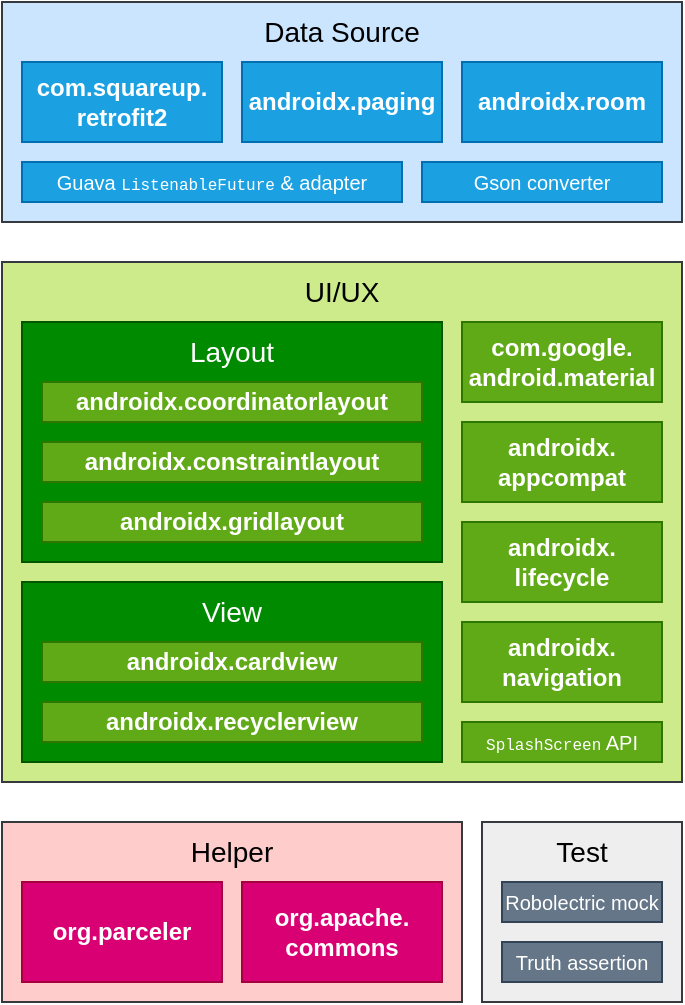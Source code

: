 <mxfile version="24.7.17" pages="3">
  <diagram name="dependencies" id="Z66_oNA3LDT2TWpV4_Dd">
    <mxGraphModel dx="2074" dy="1128" grid="1" gridSize="10" guides="1" tooltips="1" connect="1" arrows="1" fold="1" page="1" pageScale="1" pageWidth="420" pageHeight="580" math="0" shadow="0">
      <root>
        <mxCell id="0" />
        <mxCell id="1" parent="0" />
        <mxCell id="Yk6LwgMBLTxRyezcrGgj-11" value="UI/UX" style="rounded=0;whiteSpace=wrap;html=1;verticalAlign=top;fillColor=#cdeb8b;strokeColor=#36393d;fontSize=14;fontColor=#000000;" parent="1" vertex="1">
          <mxGeometry x="40" y="170" width="340" height="260" as="geometry" />
        </mxCell>
        <mxCell id="Yk6LwgMBLTxRyezcrGgj-12" value="com.&lt;span style=&quot;background-color: initial;&quot;&gt;google.&lt;/span&gt;&lt;div&gt;&lt;div&gt;android&lt;span style=&quot;background-color: initial;&quot;&gt;.&lt;/span&gt;&lt;span style=&quot;background-color: initial;&quot;&gt;material&lt;/span&gt;&lt;/div&gt;&lt;/div&gt;" style="rounded=0;whiteSpace=wrap;html=1;fontSize=12;fontStyle=1;fillColor=#60a917;strokeColor=#2D7600;fontColor=#ffffff;" parent="1" vertex="1">
          <mxGeometry x="270" y="200" width="100" height="40" as="geometry" />
        </mxCell>
        <mxCell id="Yk6LwgMBLTxRyezcrGgj-1" value="Data Source" style="rounded=0;whiteSpace=wrap;html=1;verticalAlign=top;fillColor=#cce5ff;strokeColor=#36393d;fontSize=14;fontColor=#000000;" parent="1" vertex="1">
          <mxGeometry x="40" y="40" width="340" height="110" as="geometry" />
        </mxCell>
        <mxCell id="Yk6LwgMBLTxRyezcrGgj-2" value="com.squareup.&lt;div&gt;retrofit2&lt;/div&gt;" style="rounded=0;whiteSpace=wrap;html=1;fontSize=12;fontStyle=1;fillColor=#1ba1e2;strokeColor=#006EAF;fontColor=#ffffff;" parent="1" vertex="1">
          <mxGeometry x="50" y="70" width="100" height="40" as="geometry" />
        </mxCell>
        <mxCell id="Yk6LwgMBLTxRyezcrGgj-3" value="androidx.paging" style="rounded=0;whiteSpace=wrap;html=1;fontSize=12;fontStyle=1;fillColor=#1ba1e2;strokeColor=#006EAF;fontColor=#ffffff;" parent="1" vertex="1">
          <mxGeometry x="160" y="70" width="100" height="40" as="geometry" />
        </mxCell>
        <mxCell id="Yk6LwgMBLTxRyezcrGgj-4" value="Guava &lt;font style=&quot;font-size: 8px;&quot; face=&quot;Courier New&quot;&gt;ListenableFuture&lt;/font&gt; &amp;amp; adapter" style="rounded=0;whiteSpace=wrap;html=1;fontSize=10;fontStyle=0;fillColor=#1ba1e2;strokeColor=#006EAF;fontColor=#ffffff;" parent="1" vertex="1">
          <mxGeometry x="50" y="120" width="190" height="20" as="geometry" />
        </mxCell>
        <mxCell id="Yk6LwgMBLTxRyezcrGgj-30" value="androidx.&lt;div&gt;&lt;span style=&quot;background-color: initial;&quot;&gt;appcompat&lt;/span&gt;&lt;/div&gt;" style="rounded=0;whiteSpace=wrap;html=1;fontSize=12;fontStyle=1;fillColor=#60a917;strokeColor=#2D7600;fontColor=#ffffff;" parent="1" vertex="1">
          <mxGeometry x="270" y="250" width="100" height="40" as="geometry" />
        </mxCell>
        <mxCell id="Yk6LwgMBLTxRyezcrGgj-31" value="&lt;font style=&quot;font-size: 8px;&quot; face=&quot;Courier New&quot;&gt;SplashScreen&lt;/font&gt; API" style="rounded=0;whiteSpace=wrap;html=1;fontSize=10;fontStyle=0;fillColor=#60a917;strokeColor=#2D7600;fontColor=#ffffff;" parent="1" vertex="1">
          <mxGeometry x="270" y="400" width="100" height="20" as="geometry" />
        </mxCell>
        <mxCell id="Yk6LwgMBLTxRyezcrGgj-33" value="Gson converter" style="rounded=0;whiteSpace=wrap;html=1;fontSize=10;fontStyle=0;fillColor=#1ba1e2;strokeColor=#006EAF;fontColor=#ffffff;" parent="1" vertex="1">
          <mxGeometry x="250" y="120" width="120" height="20" as="geometry" />
        </mxCell>
        <mxCell id="Yk6LwgMBLTxRyezcrGgj-18" value="Layout" style="rounded=0;whiteSpace=wrap;html=1;verticalAlign=top;fillColor=#008a00;strokeColor=#005700;fontSize=14;fontColor=#ffffff;" parent="1" vertex="1">
          <mxGeometry x="50" y="200" width="210" height="120" as="geometry" />
        </mxCell>
        <mxCell id="Yk6LwgMBLTxRyezcrGgj-17" value="androidx.coordinatorlayout" style="rounded=0;whiteSpace=wrap;html=1;fontSize=12;fontStyle=1;fillColor=#60a917;strokeColor=#2D7600;fontColor=#ffffff;" parent="1" vertex="1">
          <mxGeometry x="60" y="230" width="190" height="20" as="geometry" />
        </mxCell>
        <mxCell id="Yk6LwgMBLTxRyezcrGgj-19" value="androidx.constraintlayout" style="rounded=0;whiteSpace=wrap;html=1;fontSize=12;fontStyle=1;fillColor=#60a917;strokeColor=#2D7600;fontColor=#ffffff;" parent="1" vertex="1">
          <mxGeometry x="60" y="260" width="190" height="20" as="geometry" />
        </mxCell>
        <mxCell id="Yk6LwgMBLTxRyezcrGgj-20" value="androidx.gridlayout" style="rounded=0;whiteSpace=wrap;html=1;fontSize=12;fontStyle=1;fillColor=#60a917;strokeColor=#2D7600;fontColor=#ffffff;" parent="1" vertex="1">
          <mxGeometry x="60" y="290" width="190" height="20" as="geometry" />
        </mxCell>
        <mxCell id="Yk6LwgMBLTxRyezcrGgj-21" value="View" style="rounded=0;whiteSpace=wrap;html=1;verticalAlign=top;fillColor=#008a00;strokeColor=#005700;fontSize=14;fontColor=#ffffff;" parent="1" vertex="1">
          <mxGeometry x="50" y="330" width="210" height="90" as="geometry" />
        </mxCell>
        <mxCell id="Yk6LwgMBLTxRyezcrGgj-22" value="androidx.cardview" style="rounded=0;whiteSpace=wrap;html=1;fontSize=12;fontStyle=1;fillColor=#60a917;strokeColor=#2D7600;fontColor=#ffffff;" parent="1" vertex="1">
          <mxGeometry x="60" y="360" width="190" height="20" as="geometry" />
        </mxCell>
        <mxCell id="Yk6LwgMBLTxRyezcrGgj-23" value="androidx.recyclerview" style="rounded=0;whiteSpace=wrap;html=1;fontSize=12;fontStyle=1;fillColor=#60a917;strokeColor=#2D7600;fontColor=#ffffff;" parent="1" vertex="1">
          <mxGeometry x="60" y="390" width="190" height="20" as="geometry" />
        </mxCell>
        <mxCell id="Yk6LwgMBLTxRyezcrGgj-44" value="androidx.room" style="rounded=0;whiteSpace=wrap;html=1;fontSize=12;fontStyle=1;fillColor=#1ba1e2;strokeColor=#006EAF;fontColor=#ffffff;" parent="1" vertex="1">
          <mxGeometry x="270" y="70" width="100" height="40" as="geometry" />
        </mxCell>
        <mxCell id="Yk6LwgMBLTxRyezcrGgj-50" value="androidx.&lt;div&gt;&lt;span style=&quot;background-color: initial;&quot;&gt;navigation&lt;/span&gt;&lt;/div&gt;" style="rounded=0;whiteSpace=wrap;html=1;fontSize=12;fontStyle=1;fillColor=#60a917;strokeColor=#2D7600;fontColor=#ffffff;" parent="1" vertex="1">
          <mxGeometry x="270" y="350" width="100" height="40" as="geometry" />
        </mxCell>
        <mxCell id="Yk6LwgMBLTxRyezcrGgj-51" value="androidx.&lt;div&gt;&lt;span style=&quot;background-color: initial;&quot;&gt;lifecycle&lt;/span&gt;&lt;/div&gt;" style="rounded=0;whiteSpace=wrap;html=1;fontSize=12;fontStyle=1;fillColor=#60a917;strokeColor=#2D7600;fontColor=#ffffff;" parent="1" vertex="1">
          <mxGeometry x="270" y="300" width="100" height="40" as="geometry" />
        </mxCell>
        <mxCell id="Yk6LwgMBLTxRyezcrGgj-53" value="Helper" style="rounded=0;whiteSpace=wrap;html=1;verticalAlign=top;fillColor=#ffcccc;strokeColor=#36393d;fontSize=14;fontColor=#000000;" parent="1" vertex="1">
          <mxGeometry x="40" y="450" width="230" height="90" as="geometry" />
        </mxCell>
        <mxCell id="Yk6LwgMBLTxRyezcrGgj-54" value="org.parceler" style="rounded=0;whiteSpace=wrap;html=1;fontSize=12;fontStyle=1;fillColor=#d80073;strokeColor=#A50040;fontColor=#ffffff;" parent="1" vertex="1">
          <mxGeometry x="50" y="480" width="100" height="50" as="geometry" />
        </mxCell>
        <mxCell id="Yk6LwgMBLTxRyezcrGgj-55" value="org.apache.&lt;div&gt;commons&lt;/div&gt;" style="rounded=0;whiteSpace=wrap;html=1;fontSize=12;fontStyle=1;fillColor=#d80073;strokeColor=#A50040;fontColor=#ffffff;" parent="1" vertex="1">
          <mxGeometry x="160" y="480" width="100" height="50" as="geometry" />
        </mxCell>
        <mxCell id="Yk6LwgMBLTxRyezcrGgj-59" value="Test" style="rounded=0;whiteSpace=wrap;html=1;verticalAlign=top;fillColor=#eeeeee;strokeColor=#36393d;fontSize=14;fontColor=#000000;" parent="1" vertex="1">
          <mxGeometry x="280" y="450" width="100" height="90" as="geometry" />
        </mxCell>
        <mxCell id="Yk6LwgMBLTxRyezcrGgj-60" value="Truth assertion" style="rounded=0;whiteSpace=wrap;html=1;fontSize=10;fontStyle=0;fillColor=#647687;fontColor=#ffffff;strokeColor=#314354;" parent="1" vertex="1">
          <mxGeometry x="290" y="510" width="80" height="20" as="geometry" />
        </mxCell>
        <mxCell id="Yk6LwgMBLTxRyezcrGgj-63" value="Robolectric mock" style="rounded=0;whiteSpace=wrap;html=1;fontSize=10;fontStyle=0;fillColor=#647687;fontColor=#ffffff;strokeColor=#314354;" parent="1" vertex="1">
          <mxGeometry x="290" y="480" width="80" height="20" as="geometry" />
        </mxCell>
      </root>
    </mxGraphModel>
  </diagram>
  <diagram name="navigation" id="4w6pChSlA89jDrokHiQl">
    <mxGraphModel dx="691" dy="376" grid="1" gridSize="10" guides="1" tooltips="1" connect="1" arrows="1" fold="1" page="1" pageScale="1" pageWidth="480" pageHeight="370" math="0" shadow="0">
      <root>
        <mxCell id="U3qLgpVQFoyrgrADPwvh-0" />
        <mxCell id="U3qLgpVQFoyrgrADPwvh-1" parent="U3qLgpVQFoyrgrADPwvh-0" />
        <mxCell id="qbZsKOHub08wSQJDo6Sm-2" value="" style="rounded=0;whiteSpace=wrap;html=1;" parent="U3qLgpVQFoyrgrADPwvh-1" vertex="1">
          <mxGeometry x="40" y="40" width="400" height="140" as="geometry" />
        </mxCell>
        <mxCell id="eFprR3dcHi8OtoXNwu9K-4" style="edgeStyle=orthogonalEdgeStyle;rounded=0;orthogonalLoop=1;jettySize=auto;html=1;exitX=0.5;exitY=1;exitDx=0;exitDy=0;entryX=0.75;entryY=0;entryDx=0;entryDy=0;fillColor=#dae8fc;strokeColor=#6c8ebf;" parent="U3qLgpVQFoyrgrADPwvh-1" source="eFprR3dcHi8OtoXNwu9K-0" target="eFprR3dcHi8OtoXNwu9K-1" edge="1">
          <mxGeometry relative="1" as="geometry" />
        </mxCell>
        <mxCell id="eFprR3dcHi8OtoXNwu9K-5" style="edgeStyle=orthogonalEdgeStyle;rounded=0;orthogonalLoop=1;jettySize=auto;html=1;exitX=0.5;exitY=1;exitDx=0;exitDy=0;entryX=0.5;entryY=0;entryDx=0;entryDy=0;fillColor=#dae8fc;strokeColor=#6c8ebf;" parent="U3qLgpVQFoyrgrADPwvh-1" source="eFprR3dcHi8OtoXNwu9K-0" target="eFprR3dcHi8OtoXNwu9K-3" edge="1">
          <mxGeometry relative="1" as="geometry" />
        </mxCell>
        <mxCell id="eFprR3dcHi8OtoXNwu9K-6" style="edgeStyle=orthogonalEdgeStyle;rounded=0;orthogonalLoop=1;jettySize=auto;html=1;exitX=0.5;exitY=1;exitDx=0;exitDy=0;entryX=0.25;entryY=0;entryDx=0;entryDy=0;fillColor=#dae8fc;strokeColor=#6c8ebf;" parent="U3qLgpVQFoyrgrADPwvh-1" source="eFprR3dcHi8OtoXNwu9K-0" target="eFprR3dcHi8OtoXNwu9K-2" edge="1">
          <mxGeometry relative="1" as="geometry" />
        </mxCell>
        <mxCell id="eFprR3dcHi8OtoXNwu9K-0" value="MainActivity" style="rounded=0;whiteSpace=wrap;html=1;fontStyle=1;fillColor=#dae8fc;strokeColor=#6c8ebf;" parent="U3qLgpVQFoyrgrADPwvh-1" vertex="1">
          <mxGeometry x="190" y="50" width="100" height="40" as="geometry" />
        </mxCell>
        <mxCell id="eFprR3dcHi8OtoXNwu9K-23" style="edgeStyle=orthogonalEdgeStyle;rounded=0;orthogonalLoop=1;jettySize=auto;html=1;exitX=0.5;exitY=1;exitDx=0;exitDy=0;entryX=0.5;entryY=0;entryDx=0;entryDy=0;fillColor=#d5e8d4;strokeColor=#82b366;" parent="U3qLgpVQFoyrgrADPwvh-1" source="eFprR3dcHi8OtoXNwu9K-1" target="eFprR3dcHi8OtoXNwu9K-20" edge="1">
          <mxGeometry relative="1" as="geometry" />
        </mxCell>
        <mxCell id="eFprR3dcHi8OtoXNwu9K-1" value="Monster&lt;div&gt;Fragment&lt;/div&gt;" style="rounded=0;whiteSpace=wrap;html=1;fontStyle=1;fillColor=#d5e8d4;strokeColor=#82b366;" parent="U3qLgpVQFoyrgrADPwvh-1" vertex="1">
          <mxGeometry x="50" y="130" width="100" height="40" as="geometry" />
        </mxCell>
        <mxCell id="eFprR3dcHi8OtoXNwu9K-24" style="edgeStyle=orthogonalEdgeStyle;rounded=0;orthogonalLoop=1;jettySize=auto;html=1;exitX=0.5;exitY=1;exitDx=0;exitDy=0;entryX=0.5;entryY=0;entryDx=0;entryDy=0;fillColor=#d5e8d4;strokeColor=#82b366;" parent="U3qLgpVQFoyrgrADPwvh-1" source="eFprR3dcHi8OtoXNwu9K-2" target="eFprR3dcHi8OtoXNwu9K-21" edge="1">
          <mxGeometry relative="1" as="geometry" />
        </mxCell>
        <mxCell id="eFprR3dcHi8OtoXNwu9K-2" value="Roster&lt;div&gt;Fragment&lt;/div&gt;" style="rounded=0;whiteSpace=wrap;html=1;fontStyle=1;fillColor=#d5e8d4;strokeColor=#82b366;" parent="U3qLgpVQFoyrgrADPwvh-1" vertex="1">
          <mxGeometry x="330" y="130" width="100" height="40" as="geometry" />
        </mxCell>
        <mxCell id="eFprR3dcHi8OtoXNwu9K-28" style="edgeStyle=orthogonalEdgeStyle;rounded=0;orthogonalLoop=1;jettySize=auto;html=1;exitX=0.5;exitY=1;exitDx=0;exitDy=0;fillColor=#d5e8d4;strokeColor=#82b366;endArrow=classic;endFill=1;entryX=0.5;entryY=0;entryDx=0;entryDy=0;" parent="U3qLgpVQFoyrgrADPwvh-1" source="eFprR3dcHi8OtoXNwu9K-3" target="qbZsKOHub08wSQJDo6Sm-1" edge="1">
          <mxGeometry relative="1" as="geometry">
            <mxPoint x="260" y="190" as="targetPoint" />
          </mxGeometry>
        </mxCell>
        <mxCell id="eFprR3dcHi8OtoXNwu9K-3" value="Move&lt;span style=&quot;background-color: initial;&quot;&gt;Fragment&lt;/span&gt;" style="rounded=0;whiteSpace=wrap;html=1;fontStyle=1;fillColor=#d5e8d4;strokeColor=#82b366;" parent="U3qLgpVQFoyrgrADPwvh-1" vertex="1">
          <mxGeometry x="190" y="130" width="100" height="40" as="geometry" />
        </mxCell>
        <mxCell id="eFprR3dcHi8OtoXNwu9K-7" value="MainViewModel" style="ellipse;whiteSpace=wrap;html=1;fontSize=10;fillColor=#e1d5e7;strokeColor=#9673a6;" parent="U3qLgpVQFoyrgrADPwvh-1" vertex="1">
          <mxGeometry x="50" y="50" width="80" height="20" as="geometry" />
        </mxCell>
        <mxCell id="eFprR3dcHi8OtoXNwu9K-13" value="MainObserver" style="ellipse;whiteSpace=wrap;html=1;fontSize=10;fillColor=#e1d5e7;strokeColor=#9673a6;" parent="U3qLgpVQFoyrgrADPwvh-1" vertex="1">
          <mxGeometry x="50" y="80" width="80" height="20" as="geometry" />
        </mxCell>
        <mxCell id="eFprR3dcHi8OtoXNwu9K-29" style="edgeStyle=orthogonalEdgeStyle;rounded=0;orthogonalLoop=1;jettySize=auto;html=1;exitX=1;exitY=0.5;exitDx=0;exitDy=0;fillColor=#dae8fc;strokeColor=#6c8ebf;endArrow=classic;endFill=1;entryX=0;entryY=0.5;entryDx=0;entryDy=0;" parent="U3qLgpVQFoyrgrADPwvh-1" source="eFprR3dcHi8OtoXNwu9K-20" target="qbZsKOHub08wSQJDo6Sm-1" edge="1">
          <mxGeometry relative="1" as="geometry">
            <mxPoint x="175" y="210" as="targetPoint" />
            <Array as="points">
              <mxPoint x="170" y="230" />
              <mxPoint x="170" y="230" />
            </Array>
          </mxGeometry>
        </mxCell>
        <mxCell id="eFprR3dcHi8OtoXNwu9K-20" value="Monster&lt;div&gt;Activity&lt;/div&gt;" style="rounded=0;whiteSpace=wrap;html=1;fontStyle=1;fillColor=#dae8fc;strokeColor=#6c8ebf;" parent="U3qLgpVQFoyrgrADPwvh-1" vertex="1">
          <mxGeometry x="50" y="210" width="100" height="40" as="geometry" />
        </mxCell>
        <mxCell id="eFprR3dcHi8OtoXNwu9K-30" style="edgeStyle=orthogonalEdgeStyle;rounded=0;orthogonalLoop=1;jettySize=auto;html=1;exitX=0;exitY=0.5;exitDx=0;exitDy=0;entryX=1;entryY=0.5;entryDx=0;entryDy=0;fillColor=#dae8fc;strokeColor=#6c8ebf;endArrow=classic;endFill=1;" parent="U3qLgpVQFoyrgrADPwvh-1" source="eFprR3dcHi8OtoXNwu9K-21" target="qbZsKOHub08wSQJDo6Sm-1" edge="1">
          <mxGeometry relative="1" as="geometry">
            <mxPoint x="280" y="230" as="targetPoint" />
          </mxGeometry>
        </mxCell>
        <mxCell id="eFprR3dcHi8OtoXNwu9K-32" style="edgeStyle=orthogonalEdgeStyle;rounded=0;orthogonalLoop=1;jettySize=auto;html=1;exitX=0.5;exitY=1;exitDx=0;exitDy=0;entryX=0.5;entryY=0;entryDx=0;entryDy=0;fillColor=#dae8fc;strokeColor=#6c8ebf;endArrow=classic;endFill=1;" parent="U3qLgpVQFoyrgrADPwvh-1" source="eFprR3dcHi8OtoXNwu9K-21" target="eFprR3dcHi8OtoXNwu9K-31" edge="1">
          <mxGeometry relative="1" as="geometry" />
        </mxCell>
        <mxCell id="eFprR3dcHi8OtoXNwu9K-21" value="RosterActivity" style="rounded=0;whiteSpace=wrap;html=1;fontStyle=1;fillColor=#dae8fc;strokeColor=#6c8ebf;" parent="U3qLgpVQFoyrgrADPwvh-1" vertex="1">
          <mxGeometry x="330" y="210" width="100" height="40" as="geometry" />
        </mxCell>
        <mxCell id="eFprR3dcHi8OtoXNwu9K-33" style="edgeStyle=orthogonalEdgeStyle;rounded=0;orthogonalLoop=1;jettySize=auto;html=1;exitX=0;exitY=0.5;exitDx=0;exitDy=0;entryX=0.5;entryY=1;entryDx=0;entryDy=0;fillColor=#dae8fc;strokeColor=#6c8ebf;endArrow=classic;endFill=1;curved=1;" parent="U3qLgpVQFoyrgrADPwvh-1" source="eFprR3dcHi8OtoXNwu9K-31" target="qbZsKOHub08wSQJDo6Sm-1" edge="1">
          <mxGeometry relative="1" as="geometry">
            <mxPoint x="240" y="240" as="targetPoint" />
          </mxGeometry>
        </mxCell>
        <mxCell id="eFprR3dcHi8OtoXNwu9K-31" value="BattleActivity" style="rounded=0;whiteSpace=wrap;html=1;fontStyle=1;fillColor=#dae8fc;strokeColor=#6c8ebf;" parent="U3qLgpVQFoyrgrADPwvh-1" vertex="1">
          <mxGeometry x="330" y="290" width="100" height="40" as="geometry" />
        </mxCell>
        <mxCell id="qbZsKOHub08wSQJDo6Sm-1" value="MoveDialog&lt;div&gt;Fragment&lt;/div&gt;" style="rounded=0;whiteSpace=wrap;html=1;fontStyle=1;fillColor=#d5e8d4;strokeColor=#82b366;" parent="U3qLgpVQFoyrgrADPwvh-1" vertex="1">
          <mxGeometry x="190" y="210" width="100" height="40" as="geometry" />
        </mxCell>
        <mxCell id="IUxuWf7QMwEVDEymEsUZ-3" value="" style="ellipse;whiteSpace=wrap;html=1;fillColor=#e1d5e7;strokeColor=#9673a6;spacingLeft=0;align=left;" parent="U3qLgpVQFoyrgrADPwvh-1" vertex="1">
          <mxGeometry x="40" y="320" width="10" height="10" as="geometry" />
        </mxCell>
        <mxCell id="kFAX-HGAgO03dtEYps8W-1" value="" style="rounded=0;whiteSpace=wrap;html=1;fillColor=#dae8fc;strokeColor=#6c8ebf;align=left;spacingLeft=0;" parent="U3qLgpVQFoyrgrADPwvh-1" vertex="1">
          <mxGeometry x="40" y="290" width="10" height="10" as="geometry" />
        </mxCell>
        <mxCell id="kFAX-HGAgO03dtEYps8W-2" value="" style="rounded=0;whiteSpace=wrap;html=1;fillColor=#d5e8d4;strokeColor=#82b366;align=left;spacingLeft=0;" parent="U3qLgpVQFoyrgrADPwvh-1" vertex="1">
          <mxGeometry x="40" y="305" width="10" height="10" as="geometry" />
        </mxCell>
        <mxCell id="LsaZZFJOGqgjOg7lFO8d-0" value="Activity" style="text;html=1;align=left;verticalAlign=middle;whiteSpace=wrap;rounded=0;fontSize=11;" parent="U3qLgpVQFoyrgrADPwvh-1" vertex="1">
          <mxGeometry x="55" y="290" width="65" height="10" as="geometry" />
        </mxCell>
        <mxCell id="LsaZZFJOGqgjOg7lFO8d-1" value="Fragment" style="text;html=1;align=left;verticalAlign=middle;whiteSpace=wrap;rounded=0;fontSize=11;" parent="U3qLgpVQFoyrgrADPwvh-1" vertex="1">
          <mxGeometry x="55" y="305" width="65" height="10" as="geometry" />
        </mxCell>
        <mxCell id="LsaZZFJOGqgjOg7lFO8d-2" value="Lifecycle" style="text;html=1;align=left;verticalAlign=middle;whiteSpace=wrap;rounded=0;fontSize=11;" parent="U3qLgpVQFoyrgrADPwvh-1" vertex="1">
          <mxGeometry x="55" y="320" width="65" height="10" as="geometry" />
        </mxCell>
      </root>
    </mxGraphModel>
  </diagram>
  <diagram id="dLJkEB8W-FpkUL4mMek9" name="data_flow">
    <mxGraphModel dx="1430" dy="778" grid="1" gridSize="10" guides="1" tooltips="1" connect="1" arrows="1" fold="1" page="1" pageScale="1" pageWidth="640" pageHeight="400" math="0" shadow="0">
      <root>
        <mxCell id="0" />
        <mxCell id="1" parent="0" />
        <mxCell id="UDSKS_p3YHgRKUBc8KEk-11" style="edgeStyle=orthogonalEdgeStyle;rounded=0;orthogonalLoop=1;jettySize=auto;html=1;exitX=1;exitY=0.5;exitDx=0;exitDy=0;entryX=0;entryY=0.5;entryDx=0;entryDy=0;fillColor=#d5e8d4;strokeColor=#82b366;" parent="1" source="UDSKS_p3YHgRKUBc8KEk-4" target="UDSKS_p3YHgRKUBc8KEk-10" edge="1">
          <mxGeometry relative="1" as="geometry" />
        </mxCell>
        <mxCell id="UDSKS_p3YHgRKUBc8KEk-4" value="PokeAPI" style="rounded=0;whiteSpace=wrap;html=1;fillColor=#d5e8d4;strokeColor=#82b366;" parent="1" vertex="1">
          <mxGeometry x="40" y="120" width="80" height="40" as="geometry" />
        </mxCell>
        <mxCell id="UDSKS_p3YHgRKUBc8KEk-9" style="edgeStyle=orthogonalEdgeStyle;rounded=0;orthogonalLoop=1;jettySize=auto;html=1;exitX=1;exitY=0.5;exitDx=0;exitDy=0;entryX=0;entryY=0.5;entryDx=0;entryDy=0;fillColor=#dae8fc;strokeColor=#6c8ebf;" parent="1" source="UDSKS_p3YHgRKUBc8KEk-6" target="UDSKS_p3YHgRKUBc8KEk-8" edge="1">
          <mxGeometry relative="1" as="geometry" />
        </mxCell>
        <mxCell id="UDSKS_p3YHgRKUBc8KEk-6" value="&lt;div&gt;Paged GET&lt;/div&gt;&lt;div&gt;call&lt;/div&gt;" style="rounded=1;whiteSpace=wrap;html=1;fontSize=12;glass=0;strokeWidth=1;shadow=0;fillColor=#dae8fc;strokeColor=#6c8ebf;" parent="1" vertex="1">
          <mxGeometry x="360" y="120" width="80" height="40" as="geometry" />
        </mxCell>
        <mxCell id="TzhihRlwXkfzRDoVtFdz-11" value="success" style="edgeStyle=orthogonalEdgeStyle;rounded=0;orthogonalLoop=1;jettySize=auto;html=1;exitX=0.5;exitY=1;exitDx=0;exitDy=0;entryX=0.5;entryY=0;entryDx=0;entryDy=0;fillColor=#ffe6cc;strokeColor=#d79b00;" parent="1" source="UDSKS_p3YHgRKUBc8KEk-8" target="TzhihRlwXkfzRDoVtFdz-10" edge="1">
          <mxGeometry relative="1" as="geometry" />
        </mxCell>
        <mxCell id="othxbwxyigHPS80B9M4s-8" value="fail" style="edgeStyle=orthogonalEdgeStyle;rounded=0;orthogonalLoop=1;jettySize=auto;html=1;exitX=0.5;exitY=0;exitDx=0;exitDy=0;entryX=0.5;entryY=1;entryDx=0;entryDy=0;fillColor=#fff2cc;strokeColor=#d6b656;" parent="1" source="UDSKS_p3YHgRKUBc8KEk-8" target="othxbwxyigHPS80B9M4s-7" edge="1">
          <mxGeometry relative="1" as="geometry">
            <Array as="points">
              <mxPoint x="560" y="100" />
              <mxPoint x="560" y="100" />
            </Array>
          </mxGeometry>
        </mxCell>
        <mxCell id="UDSKS_p3YHgRKUBc8KEk-8" value="" style="rhombus;whiteSpace=wrap;html=1;shadow=0;fontFamily=Helvetica;fontSize=12;align=center;strokeWidth=1;spacing=6;spacingTop=-4;fillColor=#ffe6cc;strokeColor=#d79b00;" parent="1" vertex="1">
          <mxGeometry x="540" y="120" width="40" height="40" as="geometry" />
        </mxCell>
        <mxCell id="UDSKS_p3YHgRKUBc8KEk-12" style="edgeStyle=orthogonalEdgeStyle;rounded=0;orthogonalLoop=1;jettySize=auto;html=1;exitX=1;exitY=0.5;exitDx=0;exitDy=0;entryX=0;entryY=0.5;entryDx=0;entryDy=0;fillColor=#fff2cc;strokeColor=#d6b656;" parent="1" source="UDSKS_p3YHgRKUBc8KEk-10" target="UDSKS_p3YHgRKUBc8KEk-6" edge="1">
          <mxGeometry relative="1" as="geometry" />
        </mxCell>
        <mxCell id="UDSKS_p3YHgRKUBc8KEk-10" value="" style="rhombus;whiteSpace=wrap;html=1;shadow=0;fontFamily=Helvetica;fontSize=12;align=center;strokeWidth=1;spacing=6;spacingTop=-4;fillColor=#fff2cc;strokeColor=#d6b656;" parent="1" vertex="1">
          <mxGeometry x="220" y="120" width="40" height="40" as="geometry" />
        </mxCell>
        <mxCell id="UDSKS_p3YHgRKUBc8KEk-15" style="edgeStyle=orthogonalEdgeStyle;rounded=0;orthogonalLoop=1;jettySize=auto;html=1;exitX=0;exitY=0.5;exitDx=0;exitDy=0;entryX=0.5;entryY=0;entryDx=0;entryDy=0;fillColor=#dae8fc;strokeColor=#6c8ebf;" parent="1" source="UDSKS_p3YHgRKUBc8KEk-13" target="UDSKS_p3YHgRKUBc8KEk-10" edge="1">
          <mxGeometry relative="1" as="geometry" />
        </mxCell>
        <mxCell id="UDSKS_p3YHgRKUBc8KEk-13" value="Reset counter" style="rounded=1;whiteSpace=wrap;html=1;fontSize=12;glass=0;strokeWidth=1;shadow=0;fillColor=#dae8fc;strokeColor=#6c8ebf;" parent="1" vertex="1">
          <mxGeometry x="360" y="40" width="80" height="40" as="geometry" />
        </mxCell>
        <mxCell id="f3-RD8-hImGowp5vCY9n-3" style="edgeStyle=orthogonalEdgeStyle;rounded=0;orthogonalLoop=1;jettySize=auto;html=1;exitX=0;exitY=0.5;exitDx=0;exitDy=0;entryX=1;entryY=0.5;entryDx=0;entryDy=0;fillColor=#d5e8d4;strokeColor=#82b366;" parent="1" source="TzhihRlwXkfzRDoVtFdz-4" target="TzhihRlwXkfzRDoVtFdz-6" edge="1">
          <mxGeometry relative="1" as="geometry" />
        </mxCell>
        <mxCell id="TzhihRlwXkfzRDoVtFdz-4" value="LiveData" style="rounded=0;whiteSpace=wrap;html=1;fillColor=#d5e8d4;strokeColor=#82b366;" parent="1" vertex="1">
          <mxGeometry x="520" y="280" width="80" height="40" as="geometry" />
        </mxCell>
        <mxCell id="f3-RD8-hImGowp5vCY9n-4" style="edgeStyle=orthogonalEdgeStyle;rounded=0;orthogonalLoop=1;jettySize=auto;html=1;exitX=0;exitY=0.5;exitDx=0;exitDy=0;entryX=1;entryY=0.5;entryDx=0;entryDy=0;fillColor=#dae8fc;strokeColor=#6c8ebf;" parent="1" source="TzhihRlwXkfzRDoVtFdz-6" target="TzhihRlwXkfzRDoVtFdz-8" edge="1">
          <mxGeometry relative="1" as="geometry" />
        </mxCell>
        <mxCell id="TzhihRlwXkfzRDoVtFdz-6" value="Cache in" style="rounded=1;whiteSpace=wrap;html=1;fontSize=12;glass=0;strokeWidth=1;shadow=0;fillColor=#dae8fc;strokeColor=#6c8ebf;" parent="1" vertex="1">
          <mxGeometry x="360" y="280" width="80" height="40" as="geometry" />
        </mxCell>
        <mxCell id="f3-RD8-hImGowp5vCY9n-5" style="edgeStyle=orthogonalEdgeStyle;rounded=0;orthogonalLoop=1;jettySize=auto;html=1;exitX=0.5;exitY=0;exitDx=0;exitDy=0;entryX=0.5;entryY=1;entryDx=0;entryDy=0;fillColor=#d5e8d4;strokeColor=#82b366;" parent="1" source="TzhihRlwXkfzRDoVtFdz-8" target="othxbwxyigHPS80B9M4s-2" edge="1">
          <mxGeometry relative="1" as="geometry" />
        </mxCell>
        <mxCell id="D08zNYmoXYLdRIyxELkC-4" style="rounded=0;orthogonalLoop=1;jettySize=auto;html=1;exitX=0.25;exitY=1;exitDx=0;exitDy=0;entryX=0.5;entryY=0;entryDx=0;entryDy=0;endArrow=none;endFill=0;fillColor=#d5e8d4;strokeColor=#82b366;" parent="1" source="TzhihRlwXkfzRDoVtFdz-8" target="D08zNYmoXYLdRIyxELkC-1" edge="1">
          <mxGeometry relative="1" as="geometry" />
        </mxCell>
        <mxCell id="D08zNYmoXYLdRIyxELkC-5" style="rounded=0;orthogonalLoop=1;jettySize=auto;html=1;exitX=0.5;exitY=1;exitDx=0;exitDy=0;entryX=0.5;entryY=0;entryDx=0;entryDy=0;endArrow=none;endFill=0;fillColor=#d5e8d4;strokeColor=#82b366;" parent="1" source="TzhihRlwXkfzRDoVtFdz-8" target="D08zNYmoXYLdRIyxELkC-2" edge="1">
          <mxGeometry relative="1" as="geometry" />
        </mxCell>
        <mxCell id="D08zNYmoXYLdRIyxELkC-6" style="rounded=0;orthogonalLoop=1;jettySize=auto;html=1;exitX=0.75;exitY=1;exitDx=0;exitDy=0;entryX=0.5;entryY=0;entryDx=0;entryDy=0;endArrow=none;endFill=0;fillColor=#d5e8d4;strokeColor=#82b366;" parent="1" source="TzhihRlwXkfzRDoVtFdz-8" target="D08zNYmoXYLdRIyxELkC-3" edge="1">
          <mxGeometry relative="1" as="geometry" />
        </mxCell>
        <mxCell id="TzhihRlwXkfzRDoVtFdz-8" value="Main&lt;div&gt;ViewModel&lt;/div&gt;" style="rounded=0;whiteSpace=wrap;html=1;fillColor=#d5e8d4;strokeColor=#82b366;" parent="1" vertex="1">
          <mxGeometry x="200" y="280" width="80" height="40" as="geometry" />
        </mxCell>
        <mxCell id="othxbwxyigHPS80B9M4s-10" value="last page" style="edgeStyle=orthogonalEdgeStyle;rounded=0;orthogonalLoop=1;jettySize=auto;html=1;exitX=1;exitY=0.5;exitDx=0;exitDy=0;entryX=1;entryY=0.5;entryDx=0;entryDy=0;fillColor=#ffe6cc;strokeColor=#d79b00;" parent="1" source="TzhihRlwXkfzRDoVtFdz-10" target="othxbwxyigHPS80B9M4s-7" edge="1">
          <mxGeometry x="-0.7" relative="1" as="geometry">
            <Array as="points">
              <mxPoint x="600" y="220" />
              <mxPoint x="600" y="60" />
            </Array>
            <mxPoint as="offset" />
          </mxGeometry>
        </mxCell>
        <mxCell id="f3-RD8-hImGowp5vCY9n-2" value="has next" style="edgeStyle=orthogonalEdgeStyle;rounded=0;orthogonalLoop=1;jettySize=auto;html=1;exitX=0.5;exitY=1;exitDx=0;exitDy=0;entryX=0.5;entryY=0;entryDx=0;entryDy=0;fillColor=#ffe6cc;strokeColor=#d79b00;" parent="1" source="TzhihRlwXkfzRDoVtFdz-10" target="TzhihRlwXkfzRDoVtFdz-4" edge="1">
          <mxGeometry relative="1" as="geometry" />
        </mxCell>
        <mxCell id="TzhihRlwXkfzRDoVtFdz-10" value="" style="rhombus;whiteSpace=wrap;html=1;shadow=0;fontFamily=Helvetica;fontSize=12;align=center;strokeWidth=1;spacing=6;spacingTop=-4;fillColor=#ffe6cc;strokeColor=#d79b00;" parent="1" vertex="1">
          <mxGeometry x="540" y="200" width="40" height="40" as="geometry" />
        </mxCell>
        <mxCell id="f3-RD8-hImGowp5vCY9n-6" style="edgeStyle=orthogonalEdgeStyle;rounded=0;orthogonalLoop=1;jettySize=auto;html=1;exitX=0.5;exitY=0;exitDx=0;exitDy=0;entryX=0.5;entryY=1;entryDx=0;entryDy=0;fillColor=#dae8fc;strokeColor=#6c8ebf;" parent="1" source="othxbwxyigHPS80B9M4s-2" target="UDSKS_p3YHgRKUBc8KEk-10" edge="1">
          <mxGeometry relative="1" as="geometry" />
        </mxCell>
        <mxCell id="othxbwxyigHPS80B9M4s-2" value="Increment page" style="rounded=1;whiteSpace=wrap;html=1;fontSize=12;glass=0;strokeWidth=1;shadow=0;fillColor=#dae8fc;strokeColor=#6c8ebf;" parent="1" vertex="1">
          <mxGeometry x="200" y="200" width="80" height="40" as="geometry" />
        </mxCell>
        <mxCell id="othxbwxyigHPS80B9M4s-9" style="edgeStyle=orthogonalEdgeStyle;rounded=0;orthogonalLoop=1;jettySize=auto;html=1;exitX=0;exitY=0.5;exitDx=0;exitDy=0;entryX=1;entryY=0.5;entryDx=0;entryDy=0;fillColor=#fff2cc;strokeColor=#d6b656;" parent="1" source="othxbwxyigHPS80B9M4s-7" target="UDSKS_p3YHgRKUBc8KEk-13" edge="1">
          <mxGeometry relative="1" as="geometry" />
        </mxCell>
        <mxCell id="othxbwxyigHPS80B9M4s-7" value="" style="rhombus;whiteSpace=wrap;html=1;shadow=0;fontFamily=Helvetica;fontSize=12;align=center;strokeWidth=1;spacing=6;spacingTop=-4;fillColor=#fff2cc;strokeColor=#d6b656;" parent="1" vertex="1">
          <mxGeometry x="540" y="40" width="40" height="40" as="geometry" />
        </mxCell>
        <mxCell id="D08zNYmoXYLdRIyxELkC-1" value="MonsterFragment" style="ellipse;whiteSpace=wrap;html=1;fontSize=10;fillColor=#e1d5e7;strokeColor=#9673a6;" parent="1" vertex="1">
          <mxGeometry x="100" y="340" width="80" height="20" as="geometry" />
        </mxCell>
        <mxCell id="D08zNYmoXYLdRIyxELkC-2" value="MoveFragment" style="ellipse;whiteSpace=wrap;html=1;fontSize=10;fillColor=#e1d5e7;strokeColor=#9673a6;" parent="1" vertex="1">
          <mxGeometry x="200" y="340" width="80" height="20" as="geometry" />
        </mxCell>
        <mxCell id="D08zNYmoXYLdRIyxELkC-3" value="RosterFragment" style="ellipse;whiteSpace=wrap;html=1;fontSize=10;fillColor=#e1d5e7;strokeColor=#9673a6;" parent="1" vertex="1">
          <mxGeometry x="300" y="340" width="80" height="20" as="geometry" />
        </mxCell>
        <mxCell id="G3eecdiZuxJLYT_JEbZz-4" value="" style="rhombus;whiteSpace=wrap;html=1;fillColor=#ffe6cc;strokeColor=#d79b00;align=left;spacingLeft=0;" parent="1" vertex="1">
          <mxGeometry x="40" y="280" width="10" height="10" as="geometry" />
        </mxCell>
        <mxCell id="G3eecdiZuxJLYT_JEbZz-5" value="" style="rhombus;whiteSpace=wrap;html=1;fillColor=#fff2cc;strokeColor=#d6b656;align=left;spacingLeft=0;" parent="1" vertex="1">
          <mxGeometry x="40" y="295" width="10" height="10" as="geometry" />
        </mxCell>
        <mxCell id="mP4_YjTMOJpcx10wmruf-1" value="" style="ellipse;whiteSpace=wrap;html=1;fillColor=#e1d5e7;strokeColor=#9673a6;spacingLeft=0;align=left;" parent="1" vertex="1">
          <mxGeometry x="40" y="310" width="10" height="10" as="geometry" />
        </mxCell>
        <mxCell id="mP4_YjTMOJpcx10wmruf-3" value="" style="rounded=0;whiteSpace=wrap;html=1;fillColor=#d5e8d4;strokeColor=#82b366;align=left;spacingLeft=0;" parent="1" vertex="1">
          <mxGeometry x="40" y="250" width="10" height="10" as="geometry" />
        </mxCell>
        <mxCell id="mP4_YjTMOJpcx10wmruf-4" value="State" style="text;html=1;align=left;verticalAlign=middle;whiteSpace=wrap;rounded=0;fontSize=11;" parent="1" vertex="1">
          <mxGeometry x="55" y="250" width="65" height="10" as="geometry" />
        </mxCell>
        <mxCell id="mP4_YjTMOJpcx10wmruf-5" value="Action" style="text;html=1;align=left;verticalAlign=middle;whiteSpace=wrap;rounded=0;fontSize=11;" parent="1" vertex="1">
          <mxGeometry x="55" y="265" width="65" height="10" as="geometry" />
        </mxCell>
        <mxCell id="mP4_YjTMOJpcx10wmruf-6" value="Fragment" style="text;html=1;align=left;verticalAlign=middle;whiteSpace=wrap;rounded=0;fontSize=11;" parent="1" vertex="1">
          <mxGeometry x="55" y="310" width="65" height="10" as="geometry" />
        </mxCell>
        <mxCell id="mP4_YjTMOJpcx10wmruf-7" value="Decision" style="text;html=1;align=left;verticalAlign=middle;whiteSpace=wrap;rounded=0;fontSize=11;" parent="1" vertex="1">
          <mxGeometry x="55" y="280" width="65" height="10" as="geometry" />
        </mxCell>
        <mxCell id="mP4_YjTMOJpcx10wmruf-8" value="Join" style="text;html=1;align=left;verticalAlign=middle;whiteSpace=wrap;rounded=0;fontSize=11;" parent="1" vertex="1">
          <mxGeometry x="55" y="295" width="65" height="10" as="geometry" />
        </mxCell>
        <mxCell id="liRUyM9pgEopGM6tk5tb-1" value="" style="rounded=1;whiteSpace=wrap;html=1;fillColor=#dae8fc;strokeColor=#6c8ebf;" vertex="1" parent="1">
          <mxGeometry x="40" y="265" width="10" height="10" as="geometry" />
        </mxCell>
      </root>
    </mxGraphModel>
  </diagram>
</mxfile>
